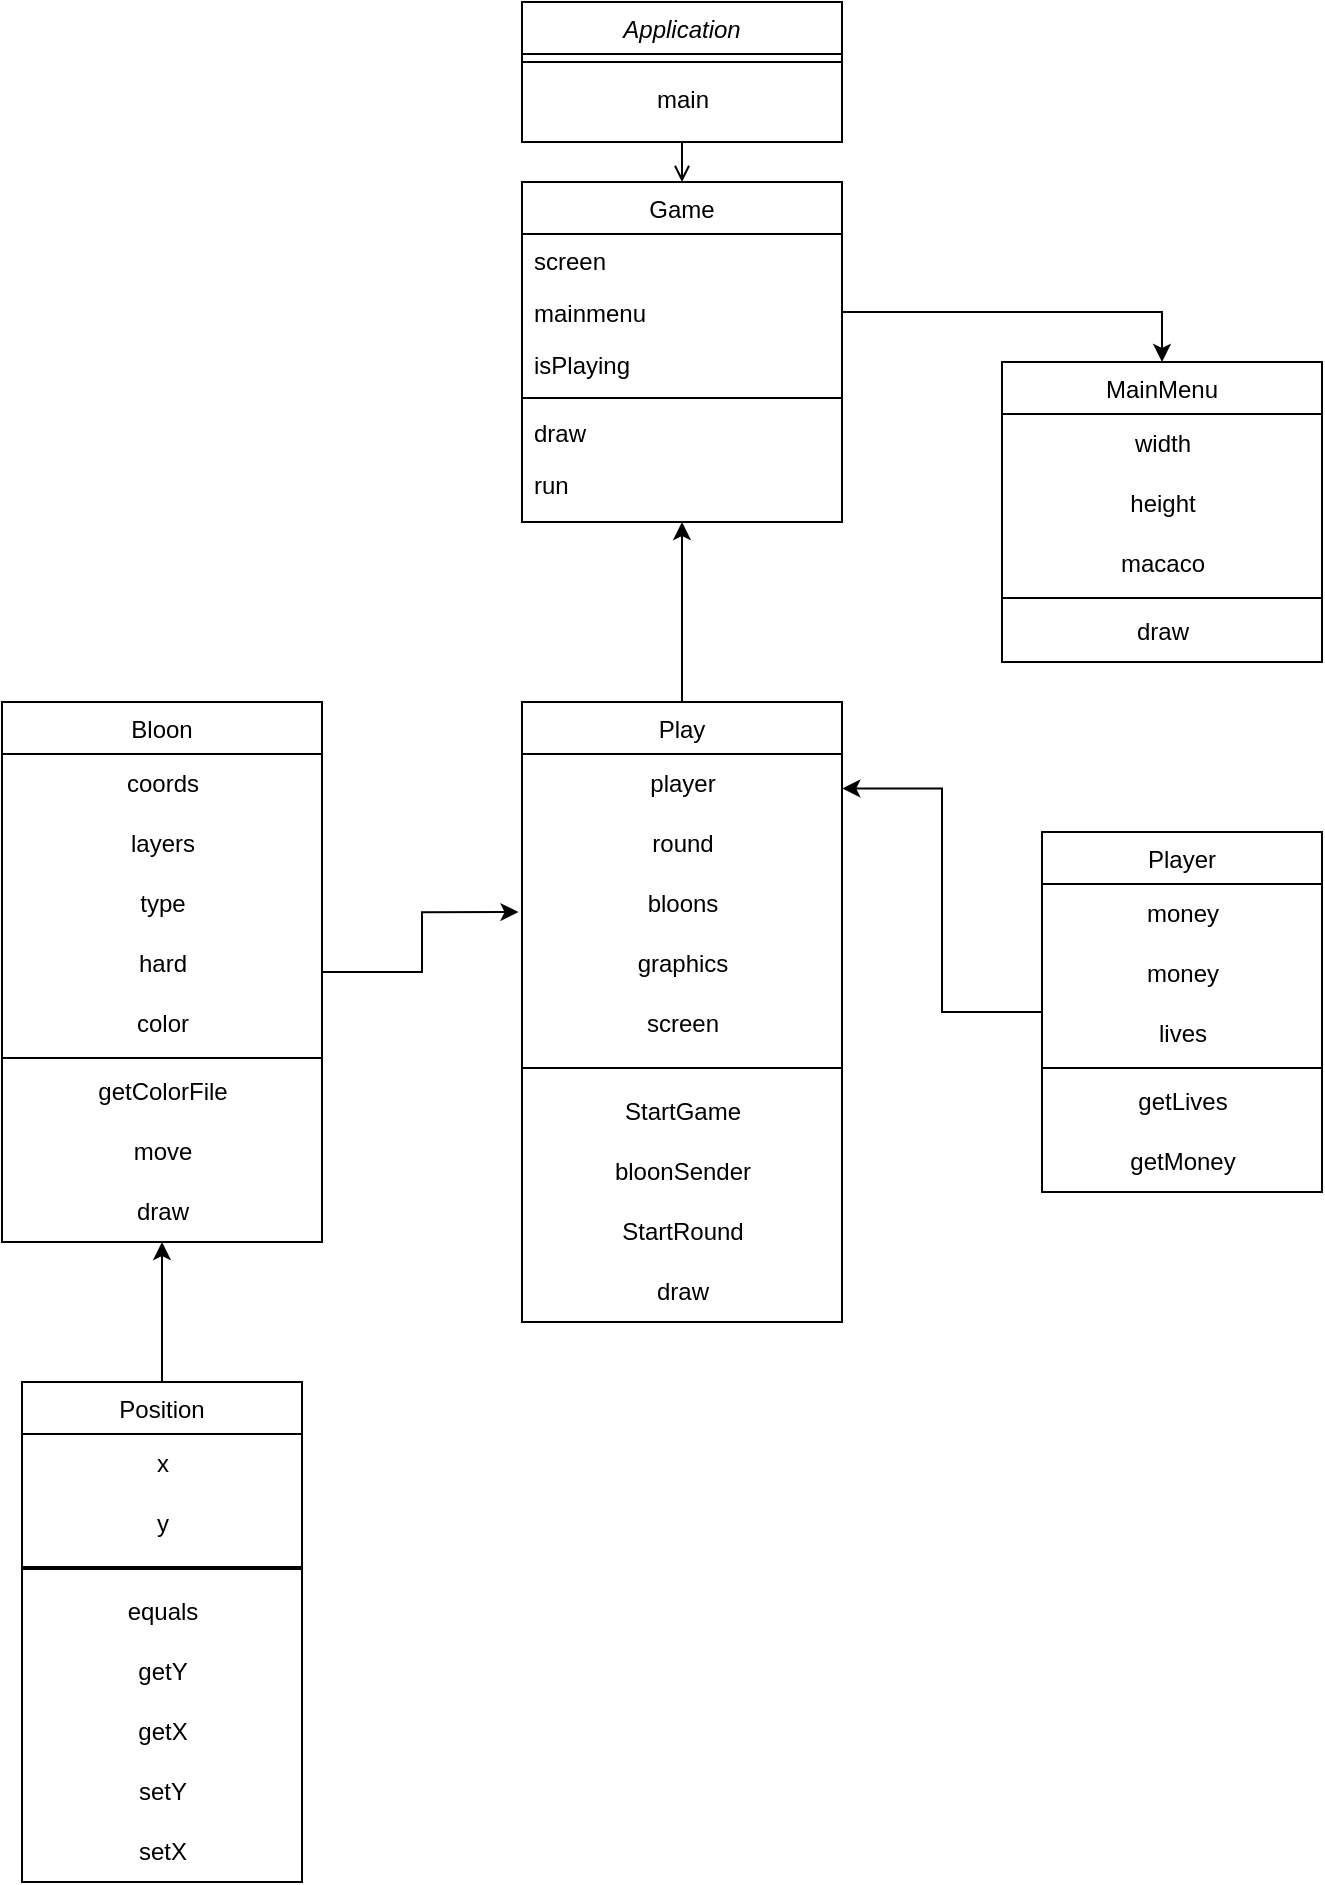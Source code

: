 <mxfile version="20.5.3" type="device"><diagram id="C5RBs43oDa-KdzZeNtuy" name="Page-1"><mxGraphModel dx="1183" dy="768" grid="1" gridSize="10" guides="1" tooltips="1" connect="1" arrows="1" fold="1" page="1" pageScale="1" pageWidth="827" pageHeight="1169" math="0" shadow="0"><root><mxCell id="WIyWlLk6GJQsqaUBKTNV-0"/><mxCell id="WIyWlLk6GJQsqaUBKTNV-1" parent="WIyWlLk6GJQsqaUBKTNV-0"/><mxCell id="zkfFHV4jXpPFQw0GAbJ--0" value="Application" style="swimlane;fontStyle=2;align=center;verticalAlign=top;childLayout=stackLayout;horizontal=1;startSize=26;horizontalStack=0;resizeParent=1;resizeLast=0;collapsible=1;marginBottom=0;rounded=0;shadow=0;strokeWidth=1;" parent="WIyWlLk6GJQsqaUBKTNV-1" vertex="1"><mxGeometry x="320" y="30" width="160" height="70" as="geometry"><mxRectangle x="230" y="140" width="160" height="26" as="alternateBounds"/></mxGeometry></mxCell><mxCell id="zkfFHV4jXpPFQw0GAbJ--4" value="" style="line;html=1;strokeWidth=1;align=left;verticalAlign=middle;spacingTop=-1;spacingLeft=3;spacingRight=3;rotatable=0;labelPosition=right;points=[];portConstraint=eastwest;" parent="zkfFHV4jXpPFQw0GAbJ--0" vertex="1"><mxGeometry y="26" width="160" height="8" as="geometry"/></mxCell><mxCell id="FmKXf0rLYpAvvcA4zD7F-0" value="main" style="text;html=1;align=center;verticalAlign=middle;resizable=0;points=[];autosize=1;strokeColor=none;fillColor=none;" parent="zkfFHV4jXpPFQw0GAbJ--0" vertex="1"><mxGeometry y="34" width="160" height="30" as="geometry"/></mxCell><mxCell id="koCQ8ihTO94eECIGaShv-76" style="edgeStyle=orthogonalEdgeStyle;rounded=0;orthogonalLoop=1;jettySize=auto;html=1;exitX=0.5;exitY=0;exitDx=0;exitDy=0;entryX=0.5;entryY=1;entryDx=0;entryDy=0;" edge="1" parent="WIyWlLk6GJQsqaUBKTNV-1" source="zkfFHV4jXpPFQw0GAbJ--6" target="zkfFHV4jXpPFQw0GAbJ--17"><mxGeometry relative="1" as="geometry"/></mxCell><mxCell id="zkfFHV4jXpPFQw0GAbJ--6" value="Play" style="swimlane;fontStyle=0;align=center;verticalAlign=top;childLayout=stackLayout;horizontal=1;startSize=26;horizontalStack=0;resizeParent=1;resizeLast=0;collapsible=1;marginBottom=0;rounded=0;shadow=0;strokeWidth=1;" parent="WIyWlLk6GJQsqaUBKTNV-1" vertex="1"><mxGeometry x="320" y="380" width="160" height="310" as="geometry"><mxRectangle x="130" y="380" width="160" height="26" as="alternateBounds"/></mxGeometry></mxCell><mxCell id="koCQ8ihTO94eECIGaShv-6" value="player" style="text;html=1;align=center;verticalAlign=middle;resizable=0;points=[];autosize=1;strokeColor=none;fillColor=none;" vertex="1" parent="zkfFHV4jXpPFQw0GAbJ--6"><mxGeometry y="26" width="160" height="30" as="geometry"/></mxCell><mxCell id="koCQ8ihTO94eECIGaShv-7" value="round" style="text;html=1;align=center;verticalAlign=middle;resizable=0;points=[];autosize=1;strokeColor=none;fillColor=none;" vertex="1" parent="zkfFHV4jXpPFQw0GAbJ--6"><mxGeometry y="56" width="160" height="30" as="geometry"/></mxCell><mxCell id="koCQ8ihTO94eECIGaShv-8" value="bloons" style="text;html=1;align=center;verticalAlign=middle;resizable=0;points=[];autosize=1;strokeColor=none;fillColor=none;" vertex="1" parent="zkfFHV4jXpPFQw0GAbJ--6"><mxGeometry y="86" width="160" height="30" as="geometry"/></mxCell><mxCell id="koCQ8ihTO94eECIGaShv-9" value="graphics" style="text;html=1;align=center;verticalAlign=middle;resizable=0;points=[];autosize=1;strokeColor=none;fillColor=none;" vertex="1" parent="zkfFHV4jXpPFQw0GAbJ--6"><mxGeometry y="116" width="160" height="30" as="geometry"/></mxCell><mxCell id="koCQ8ihTO94eECIGaShv-10" value="screen" style="text;html=1;align=center;verticalAlign=middle;resizable=0;points=[];autosize=1;strokeColor=none;fillColor=none;" vertex="1" parent="zkfFHV4jXpPFQw0GAbJ--6"><mxGeometry y="146" width="160" height="30" as="geometry"/></mxCell><mxCell id="zkfFHV4jXpPFQw0GAbJ--9" value="" style="line;html=1;strokeWidth=1;align=left;verticalAlign=middle;spacingTop=-1;spacingLeft=3;spacingRight=3;rotatable=0;labelPosition=right;points=[];portConstraint=eastwest;" parent="zkfFHV4jXpPFQw0GAbJ--6" vertex="1"><mxGeometry y="176" width="160" height="14" as="geometry"/></mxCell><mxCell id="koCQ8ihTO94eECIGaShv-11" value="StartGame" style="text;html=1;align=center;verticalAlign=middle;resizable=0;points=[];autosize=1;strokeColor=none;fillColor=none;" vertex="1" parent="zkfFHV4jXpPFQw0GAbJ--6"><mxGeometry y="190" width="160" height="30" as="geometry"/></mxCell><mxCell id="koCQ8ihTO94eECIGaShv-12" value="bloonSender" style="text;html=1;align=center;verticalAlign=middle;resizable=0;points=[];autosize=1;strokeColor=none;fillColor=none;" vertex="1" parent="zkfFHV4jXpPFQw0GAbJ--6"><mxGeometry y="220" width="160" height="30" as="geometry"/></mxCell><mxCell id="koCQ8ihTO94eECIGaShv-14" value="StartRound" style="text;html=1;align=center;verticalAlign=middle;resizable=0;points=[];autosize=1;strokeColor=none;fillColor=none;" vertex="1" parent="zkfFHV4jXpPFQw0GAbJ--6"><mxGeometry y="250" width="160" height="30" as="geometry"/></mxCell><mxCell id="koCQ8ihTO94eECIGaShv-13" value="draw" style="text;html=1;align=center;verticalAlign=middle;resizable=0;points=[];autosize=1;strokeColor=none;fillColor=none;" vertex="1" parent="zkfFHV4jXpPFQw0GAbJ--6"><mxGeometry y="280" width="160" height="30" as="geometry"/></mxCell><mxCell id="zkfFHV4jXpPFQw0GAbJ--13" value="MainMenu" style="swimlane;fontStyle=0;align=center;verticalAlign=top;childLayout=stackLayout;horizontal=1;startSize=26;horizontalStack=0;resizeParent=1;resizeLast=0;collapsible=1;marginBottom=0;rounded=0;shadow=0;strokeWidth=1;" parent="WIyWlLk6GJQsqaUBKTNV-1" vertex="1"><mxGeometry x="560" y="210" width="160" height="150" as="geometry"><mxRectangle x="340" y="380" width="170" height="26" as="alternateBounds"/></mxGeometry></mxCell><mxCell id="koCQ8ihTO94eECIGaShv-2" value="width" style="text;html=1;align=center;verticalAlign=middle;resizable=0;points=[];autosize=1;strokeColor=none;fillColor=none;" vertex="1" parent="zkfFHV4jXpPFQw0GAbJ--13"><mxGeometry y="26" width="160" height="30" as="geometry"/></mxCell><mxCell id="koCQ8ihTO94eECIGaShv-3" value="height" style="text;html=1;align=center;verticalAlign=middle;resizable=0;points=[];autosize=1;strokeColor=none;fillColor=none;" vertex="1" parent="zkfFHV4jXpPFQw0GAbJ--13"><mxGeometry y="56" width="160" height="30" as="geometry"/></mxCell><mxCell id="koCQ8ihTO94eECIGaShv-4" value="macaco" style="text;html=1;align=center;verticalAlign=middle;resizable=0;points=[];autosize=1;strokeColor=none;fillColor=none;" vertex="1" parent="zkfFHV4jXpPFQw0GAbJ--13"><mxGeometry y="86" width="160" height="30" as="geometry"/></mxCell><mxCell id="zkfFHV4jXpPFQw0GAbJ--15" value="" style="line;html=1;strokeWidth=1;align=left;verticalAlign=middle;spacingTop=-1;spacingLeft=3;spacingRight=3;rotatable=0;labelPosition=right;points=[];portConstraint=eastwest;" parent="zkfFHV4jXpPFQw0GAbJ--13" vertex="1"><mxGeometry y="116" width="160" height="4" as="geometry"/></mxCell><mxCell id="koCQ8ihTO94eECIGaShv-1" value="draw" style="text;html=1;align=center;verticalAlign=middle;resizable=0;points=[];autosize=1;strokeColor=none;fillColor=none;" vertex="1" parent="zkfFHV4jXpPFQw0GAbJ--13"><mxGeometry y="120" width="160" height="30" as="geometry"/></mxCell><mxCell id="zkfFHV4jXpPFQw0GAbJ--17" value="Game" style="swimlane;fontStyle=0;align=center;verticalAlign=top;childLayout=stackLayout;horizontal=1;startSize=26;horizontalStack=0;resizeParent=1;resizeLast=0;collapsible=1;marginBottom=0;rounded=0;shadow=0;strokeWidth=1;" parent="WIyWlLk6GJQsqaUBKTNV-1" vertex="1"><mxGeometry x="320" y="120" width="160" height="170" as="geometry"><mxRectangle x="550" y="140" width="160" height="26" as="alternateBounds"/></mxGeometry></mxCell><mxCell id="zkfFHV4jXpPFQw0GAbJ--18" value="screen" style="text;align=left;verticalAlign=top;spacingLeft=4;spacingRight=4;overflow=hidden;rotatable=0;points=[[0,0.5],[1,0.5]];portConstraint=eastwest;" parent="zkfFHV4jXpPFQw0GAbJ--17" vertex="1"><mxGeometry y="26" width="160" height="26" as="geometry"/></mxCell><mxCell id="zkfFHV4jXpPFQw0GAbJ--19" value="mainmenu" style="text;align=left;verticalAlign=top;spacingLeft=4;spacingRight=4;overflow=hidden;rotatable=0;points=[[0,0.5],[1,0.5]];portConstraint=eastwest;rounded=0;shadow=0;html=0;" parent="zkfFHV4jXpPFQw0GAbJ--17" vertex="1"><mxGeometry y="52" width="160" height="26" as="geometry"/></mxCell><mxCell id="zkfFHV4jXpPFQw0GAbJ--20" value="isPlaying" style="text;align=left;verticalAlign=top;spacingLeft=4;spacingRight=4;overflow=hidden;rotatable=0;points=[[0,0.5],[1,0.5]];portConstraint=eastwest;rounded=0;shadow=0;html=0;" parent="zkfFHV4jXpPFQw0GAbJ--17" vertex="1"><mxGeometry y="78" width="160" height="26" as="geometry"/></mxCell><mxCell id="zkfFHV4jXpPFQw0GAbJ--23" value="" style="line;html=1;strokeWidth=1;align=left;verticalAlign=middle;spacingTop=-1;spacingLeft=3;spacingRight=3;rotatable=0;labelPosition=right;points=[];portConstraint=eastwest;" parent="zkfFHV4jXpPFQw0GAbJ--17" vertex="1"><mxGeometry y="104" width="160" height="8" as="geometry"/></mxCell><mxCell id="zkfFHV4jXpPFQw0GAbJ--24" value="draw" style="text;align=left;verticalAlign=top;spacingLeft=4;spacingRight=4;overflow=hidden;rotatable=0;points=[[0,0.5],[1,0.5]];portConstraint=eastwest;" parent="zkfFHV4jXpPFQw0GAbJ--17" vertex="1"><mxGeometry y="112" width="160" height="26" as="geometry"/></mxCell><mxCell id="zkfFHV4jXpPFQw0GAbJ--25" value="run" style="text;align=left;verticalAlign=top;spacingLeft=4;spacingRight=4;overflow=hidden;rotatable=0;points=[[0,0.5],[1,0.5]];portConstraint=eastwest;" parent="zkfFHV4jXpPFQw0GAbJ--17" vertex="1"><mxGeometry y="138" width="160" height="26" as="geometry"/></mxCell><mxCell id="zkfFHV4jXpPFQw0GAbJ--26" value="" style="endArrow=open;shadow=0;strokeWidth=1;rounded=0;endFill=1;edgeStyle=elbowEdgeStyle;elbow=vertical;" parent="WIyWlLk6GJQsqaUBKTNV-1" source="zkfFHV4jXpPFQw0GAbJ--0" target="zkfFHV4jXpPFQw0GAbJ--17" edge="1"><mxGeometry x="0.5" y="41" relative="1" as="geometry"><mxPoint x="380" y="192" as="sourcePoint"/><mxPoint x="540" y="192" as="targetPoint"/><mxPoint x="-40" y="32" as="offset"/></mxGeometry></mxCell><mxCell id="koCQ8ihTO94eECIGaShv-5" style="edgeStyle=orthogonalEdgeStyle;rounded=0;orthogonalLoop=1;jettySize=auto;html=1;exitX=1;exitY=0.5;exitDx=0;exitDy=0;entryX=0.5;entryY=0;entryDx=0;entryDy=0;" edge="1" parent="WIyWlLk6GJQsqaUBKTNV-1" source="zkfFHV4jXpPFQw0GAbJ--19" target="zkfFHV4jXpPFQw0GAbJ--13"><mxGeometry relative="1" as="geometry"/></mxCell><mxCell id="koCQ8ihTO94eECIGaShv-75" style="edgeStyle=orthogonalEdgeStyle;rounded=0;orthogonalLoop=1;jettySize=auto;html=1;exitX=0;exitY=0.5;exitDx=0;exitDy=0;entryX=1.001;entryY=0.575;entryDx=0;entryDy=0;entryPerimeter=0;" edge="1" parent="WIyWlLk6GJQsqaUBKTNV-1" source="koCQ8ihTO94eECIGaShv-15" target="koCQ8ihTO94eECIGaShv-6"><mxGeometry relative="1" as="geometry"/></mxCell><mxCell id="koCQ8ihTO94eECIGaShv-15" value="Player" style="swimlane;fontStyle=0;align=center;verticalAlign=top;childLayout=stackLayout;horizontal=1;startSize=26;horizontalStack=0;resizeParent=1;resizeParentMax=0;resizeLast=0;collapsible=1;marginBottom=0;" vertex="1" parent="WIyWlLk6GJQsqaUBKTNV-1"><mxGeometry x="580" y="445" width="140" height="180" as="geometry"/></mxCell><mxCell id="koCQ8ihTO94eECIGaShv-19" value="money" style="text;html=1;align=center;verticalAlign=middle;resizable=0;points=[];autosize=1;strokeColor=none;fillColor=none;" vertex="1" parent="koCQ8ihTO94eECIGaShv-15"><mxGeometry y="26" width="140" height="30" as="geometry"/></mxCell><mxCell id="koCQ8ihTO94eECIGaShv-56" value="money" style="text;html=1;align=center;verticalAlign=middle;resizable=0;points=[];autosize=1;strokeColor=none;fillColor=none;" vertex="1" parent="koCQ8ihTO94eECIGaShv-15"><mxGeometry y="56" width="140" height="30" as="geometry"/></mxCell><mxCell id="koCQ8ihTO94eECIGaShv-20" value="lives" style="text;html=1;align=center;verticalAlign=middle;resizable=0;points=[];autosize=1;strokeColor=none;fillColor=none;" vertex="1" parent="koCQ8ihTO94eECIGaShv-15"><mxGeometry y="86" width="140" height="30" as="geometry"/></mxCell><mxCell id="koCQ8ihTO94eECIGaShv-17" value="" style="line;strokeWidth=1;fillColor=none;align=left;verticalAlign=middle;spacingTop=-1;spacingLeft=3;spacingRight=3;rotatable=0;labelPosition=right;points=[];portConstraint=eastwest;strokeColor=inherit;" vertex="1" parent="koCQ8ihTO94eECIGaShv-15"><mxGeometry y="116" width="140" height="4" as="geometry"/></mxCell><mxCell id="koCQ8ihTO94eECIGaShv-22" value="getLives" style="text;html=1;align=center;verticalAlign=middle;resizable=0;points=[];autosize=1;strokeColor=none;fillColor=none;" vertex="1" parent="koCQ8ihTO94eECIGaShv-15"><mxGeometry y="120" width="140" height="30" as="geometry"/></mxCell><mxCell id="koCQ8ihTO94eECIGaShv-21" value="getMoney" style="text;html=1;align=center;verticalAlign=middle;resizable=0;points=[];autosize=1;strokeColor=none;fillColor=none;" vertex="1" parent="koCQ8ihTO94eECIGaShv-15"><mxGeometry y="150" width="140" height="30" as="geometry"/></mxCell><mxCell id="koCQ8ihTO94eECIGaShv-69" style="edgeStyle=orthogonalEdgeStyle;rounded=0;orthogonalLoop=1;jettySize=auto;html=1;exitX=0.5;exitY=0;exitDx=0;exitDy=0;" edge="1" parent="WIyWlLk6GJQsqaUBKTNV-1" source="koCQ8ihTO94eECIGaShv-34" target="koCQ8ihTO94eECIGaShv-53"><mxGeometry relative="1" as="geometry"/></mxCell><mxCell id="koCQ8ihTO94eECIGaShv-34" value="Position" style="swimlane;fontStyle=0;childLayout=stackLayout;horizontal=1;startSize=26;fillColor=none;horizontalStack=0;resizeParent=1;resizeParentMax=0;resizeLast=0;collapsible=1;marginBottom=0;" vertex="1" parent="WIyWlLk6GJQsqaUBKTNV-1"><mxGeometry x="70" y="720" width="140" height="250" as="geometry"/></mxCell><mxCell id="koCQ8ihTO94eECIGaShv-57" value="x" style="text;html=1;align=center;verticalAlign=middle;resizable=0;points=[];autosize=1;strokeColor=none;fillColor=none;" vertex="1" parent="koCQ8ihTO94eECIGaShv-34"><mxGeometry y="26" width="140" height="30" as="geometry"/></mxCell><mxCell id="koCQ8ihTO94eECIGaShv-58" value="y" style="text;html=1;align=center;verticalAlign=middle;resizable=0;points=[];autosize=1;strokeColor=none;fillColor=none;" vertex="1" parent="koCQ8ihTO94eECIGaShv-34"><mxGeometry y="56" width="140" height="30" as="geometry"/></mxCell><mxCell id="koCQ8ihTO94eECIGaShv-38" value="" style="line;strokeWidth=2;html=1;" vertex="1" parent="koCQ8ihTO94eECIGaShv-34"><mxGeometry y="86" width="140" height="14" as="geometry"/></mxCell><mxCell id="koCQ8ihTO94eECIGaShv-63" value="equals" style="text;html=1;align=center;verticalAlign=middle;resizable=0;points=[];autosize=1;strokeColor=none;fillColor=none;" vertex="1" parent="koCQ8ihTO94eECIGaShv-34"><mxGeometry y="100" width="140" height="30" as="geometry"/></mxCell><mxCell id="koCQ8ihTO94eECIGaShv-62" value="getY" style="text;html=1;align=center;verticalAlign=middle;resizable=0;points=[];autosize=1;strokeColor=none;fillColor=none;" vertex="1" parent="koCQ8ihTO94eECIGaShv-34"><mxGeometry y="130" width="140" height="30" as="geometry"/></mxCell><mxCell id="koCQ8ihTO94eECIGaShv-61" value="getX" style="text;html=1;align=center;verticalAlign=middle;resizable=0;points=[];autosize=1;strokeColor=none;fillColor=none;" vertex="1" parent="koCQ8ihTO94eECIGaShv-34"><mxGeometry y="160" width="140" height="30" as="geometry"/></mxCell><mxCell id="koCQ8ihTO94eECIGaShv-60" value="setY" style="text;html=1;align=center;verticalAlign=middle;resizable=0;points=[];autosize=1;strokeColor=none;fillColor=none;" vertex="1" parent="koCQ8ihTO94eECIGaShv-34"><mxGeometry y="190" width="140" height="30" as="geometry"/></mxCell><mxCell id="koCQ8ihTO94eECIGaShv-59" value="setX" style="text;html=1;align=center;verticalAlign=middle;resizable=0;points=[];autosize=1;strokeColor=none;fillColor=none;" vertex="1" parent="koCQ8ihTO94eECIGaShv-34"><mxGeometry y="220" width="140" height="30" as="geometry"/></mxCell><mxCell id="koCQ8ihTO94eECIGaShv-73" style="edgeStyle=orthogonalEdgeStyle;rounded=0;orthogonalLoop=1;jettySize=auto;html=1;exitX=1;exitY=0.5;exitDx=0;exitDy=0;entryX=-0.011;entryY=0.635;entryDx=0;entryDy=0;entryPerimeter=0;" edge="1" parent="WIyWlLk6GJQsqaUBKTNV-1" source="koCQ8ihTO94eECIGaShv-39" target="koCQ8ihTO94eECIGaShv-8"><mxGeometry relative="1" as="geometry"/></mxCell><mxCell id="koCQ8ihTO94eECIGaShv-39" value="Bloon" style="swimlane;fontStyle=0;align=center;verticalAlign=top;childLayout=stackLayout;horizontal=1;startSize=26;horizontalStack=0;resizeParent=1;resizeParentMax=0;resizeLast=0;collapsible=1;marginBottom=0;" vertex="1" parent="WIyWlLk6GJQsqaUBKTNV-1"><mxGeometry x="60" y="380" width="160" height="270" as="geometry"/></mxCell><mxCell id="koCQ8ihTO94eECIGaShv-48" value="coords" style="text;html=1;align=center;verticalAlign=middle;resizable=0;points=[];autosize=1;strokeColor=none;fillColor=none;" vertex="1" parent="koCQ8ihTO94eECIGaShv-39"><mxGeometry y="26" width="160" height="30" as="geometry"/></mxCell><mxCell id="koCQ8ihTO94eECIGaShv-49" value="layers" style="text;html=1;align=center;verticalAlign=middle;resizable=0;points=[];autosize=1;strokeColor=none;fillColor=none;" vertex="1" parent="koCQ8ihTO94eECIGaShv-39"><mxGeometry y="56" width="160" height="30" as="geometry"/></mxCell><mxCell id="koCQ8ihTO94eECIGaShv-50" value="type" style="text;html=1;align=center;verticalAlign=middle;resizable=0;points=[];autosize=1;strokeColor=none;fillColor=none;" vertex="1" parent="koCQ8ihTO94eECIGaShv-39"><mxGeometry y="86" width="160" height="30" as="geometry"/></mxCell><mxCell id="koCQ8ihTO94eECIGaShv-51" value="hard" style="text;html=1;align=center;verticalAlign=middle;resizable=0;points=[];autosize=1;strokeColor=none;fillColor=none;" vertex="1" parent="koCQ8ihTO94eECIGaShv-39"><mxGeometry y="116" width="160" height="30" as="geometry"/></mxCell><mxCell id="koCQ8ihTO94eECIGaShv-52" value="color" style="text;html=1;align=center;verticalAlign=middle;resizable=0;points=[];autosize=1;strokeColor=none;fillColor=none;" vertex="1" parent="koCQ8ihTO94eECIGaShv-39"><mxGeometry y="146" width="160" height="30" as="geometry"/></mxCell><mxCell id="koCQ8ihTO94eECIGaShv-41" value="" style="line;strokeWidth=1;fillColor=none;align=left;verticalAlign=middle;spacingTop=-1;spacingLeft=3;spacingRight=3;rotatable=0;labelPosition=right;points=[];portConstraint=eastwest;strokeColor=inherit;" vertex="1" parent="koCQ8ihTO94eECIGaShv-39"><mxGeometry y="176" width="160" height="4" as="geometry"/></mxCell><mxCell id="koCQ8ihTO94eECIGaShv-55" value="getColorFile" style="text;html=1;align=center;verticalAlign=middle;resizable=0;points=[];autosize=1;strokeColor=none;fillColor=none;" vertex="1" parent="koCQ8ihTO94eECIGaShv-39"><mxGeometry y="180" width="160" height="30" as="geometry"/></mxCell><mxCell id="koCQ8ihTO94eECIGaShv-54" value="move" style="text;html=1;align=center;verticalAlign=middle;resizable=0;points=[];autosize=1;strokeColor=none;fillColor=none;" vertex="1" parent="koCQ8ihTO94eECIGaShv-39"><mxGeometry y="210" width="160" height="30" as="geometry"/></mxCell><mxCell id="koCQ8ihTO94eECIGaShv-53" value="draw" style="text;html=1;align=center;verticalAlign=middle;resizable=0;points=[];autosize=1;strokeColor=none;fillColor=none;" vertex="1" parent="koCQ8ihTO94eECIGaShv-39"><mxGeometry y="240" width="160" height="30" as="geometry"/></mxCell></root></mxGraphModel></diagram></mxfile>
